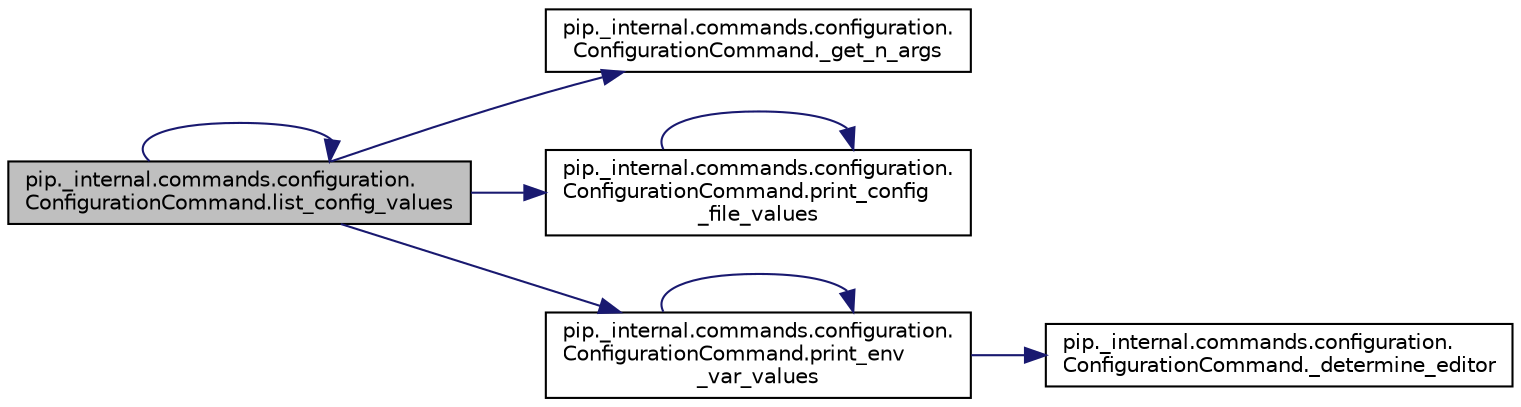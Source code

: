 digraph "pip._internal.commands.configuration.ConfigurationCommand.list_config_values"
{
 // LATEX_PDF_SIZE
  edge [fontname="Helvetica",fontsize="10",labelfontname="Helvetica",labelfontsize="10"];
  node [fontname="Helvetica",fontsize="10",shape=record];
  rankdir="LR";
  Node1 [label="pip._internal.commands.configuration.\lConfigurationCommand.list_config_values",height=0.2,width=0.4,color="black", fillcolor="grey75", style="filled", fontcolor="black",tooltip=" "];
  Node1 -> Node2 [color="midnightblue",fontsize="10",style="solid",fontname="Helvetica"];
  Node2 [label="pip._internal.commands.configuration.\lConfigurationCommand._get_n_args",height=0.2,width=0.4,color="black", fillcolor="white", style="filled",URL="$d7/d3b/classpip_1_1__internal_1_1commands_1_1configuration_1_1_configuration_command.html#ac2e322f0610ed1c284b51e760889cf2f",tooltip=" "];
  Node1 -> Node1 [color="midnightblue",fontsize="10",style="solid",fontname="Helvetica"];
  Node1 -> Node3 [color="midnightblue",fontsize="10",style="solid",fontname="Helvetica"];
  Node3 [label="pip._internal.commands.configuration.\lConfigurationCommand.print_config\l_file_values",height=0.2,width=0.4,color="black", fillcolor="white", style="filled",URL="$d7/d3b/classpip_1_1__internal_1_1commands_1_1configuration_1_1_configuration_command.html#a7dfd0d18ee2886c3de44e95574929b50",tooltip=" "];
  Node3 -> Node3 [color="midnightblue",fontsize="10",style="solid",fontname="Helvetica"];
  Node1 -> Node4 [color="midnightblue",fontsize="10",style="solid",fontname="Helvetica"];
  Node4 [label="pip._internal.commands.configuration.\lConfigurationCommand.print_env\l_var_values",height=0.2,width=0.4,color="black", fillcolor="white", style="filled",URL="$d7/d3b/classpip_1_1__internal_1_1commands_1_1configuration_1_1_configuration_command.html#a7b44fe90aa8ccc917366497260163f6a",tooltip=" "];
  Node4 -> Node5 [color="midnightblue",fontsize="10",style="solid",fontname="Helvetica"];
  Node5 [label="pip._internal.commands.configuration.\lConfigurationCommand._determine_editor",height=0.2,width=0.4,color="black", fillcolor="white", style="filled",URL="$d7/d3b/classpip_1_1__internal_1_1commands_1_1configuration_1_1_configuration_command.html#a2dc3bf4254f81729c5b00d2a0c936772",tooltip=" "];
  Node4 -> Node4 [color="midnightblue",fontsize="10",style="solid",fontname="Helvetica"];
}
